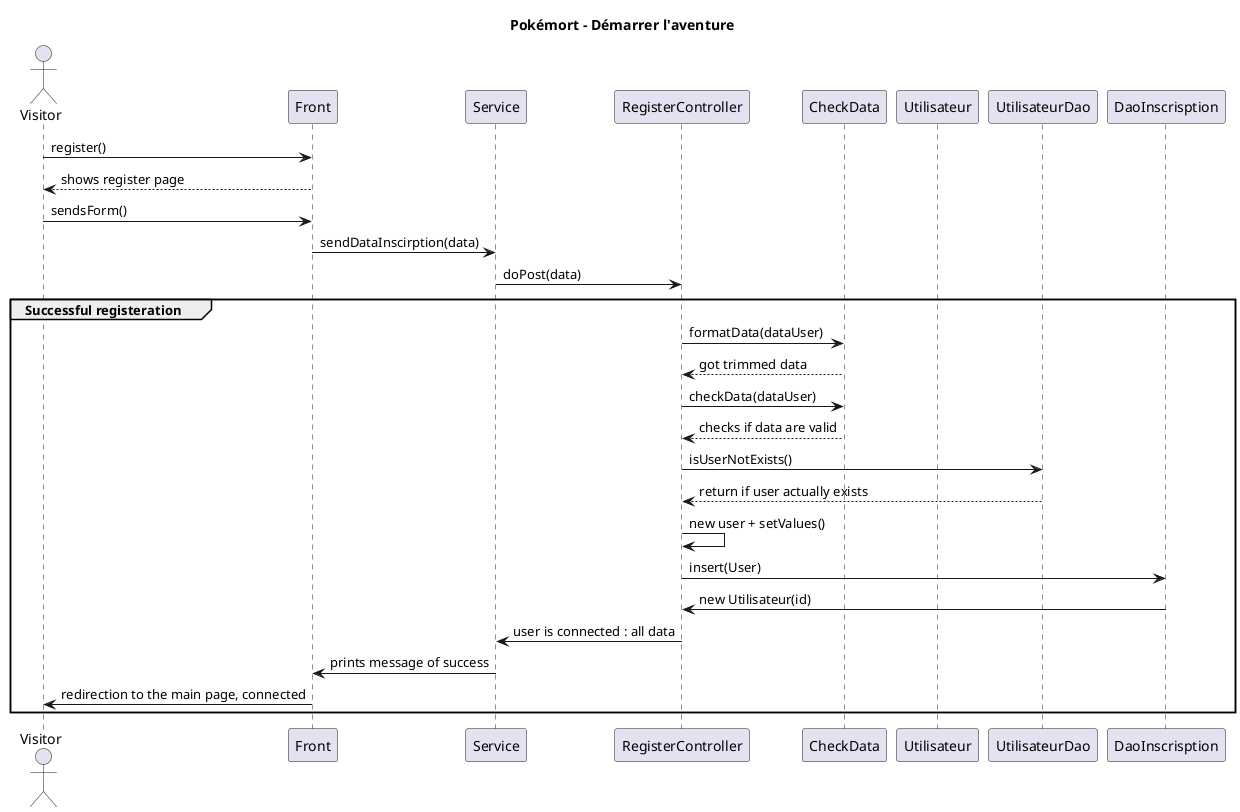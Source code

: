 @startuml
title Pokémort - Démarrer l'aventure

actor Visitor

participant "Front" as Front
participant "Service" as ServiceUtilisateur
participant "RegisterController" as InscCtrl

participant "CheckData" as CheckData

participant "Utilisateur" as User
participant "UtilisateurDao" as UserDao

Visitor -> Front : register()
Front --> Visitor : shows register page
Visitor -> Front :  sendsForm()
Front -> ServiceUtilisateur : sendDataInscirption(data)
ServiceUtilisateur -> InscCtrl : doPost(data)
group Successful registeration
InscCtrl -> CheckData : formatData(dataUser)
CheckData --> InscCtrl : got trimmed data
InscCtrl -> CheckData : checkData(dataUser)
CheckData --> InscCtrl : checks if data are valid
InscCtrl -> UserDao : isUserNotExists()
UserDao --> InscCtrl : return if user actually exists
InscCtrl -> InscCtrl : new user + setValues()
InscCtrl -> DaoInscrisption : insert(User)
DaoInscrisption -> InscCtrl : new Utilisateur(id)
InscCtrl -> ServiceUtilisateur : user is connected : all data
ServiceUtilisateur -> Front : prints message of success
Front -> Visitor : redirection to the main page, connected
end

/'
Ci-dessous, une section de commentaire désactivée pour référence future :

Alice -> Tool : Click and drag to create a request\nor type it in the source area to the left
Tool -> Bob : Send request
Bob --> Alice : Acknowledge request\n(drag to move note over Bob)

note over Bob
Double click to edit text\nClick Help menu for **instructions** and **examples**
end note

Bob -> Help : Double click to edit text\nnon-instantaneous message
'/

@enduml

